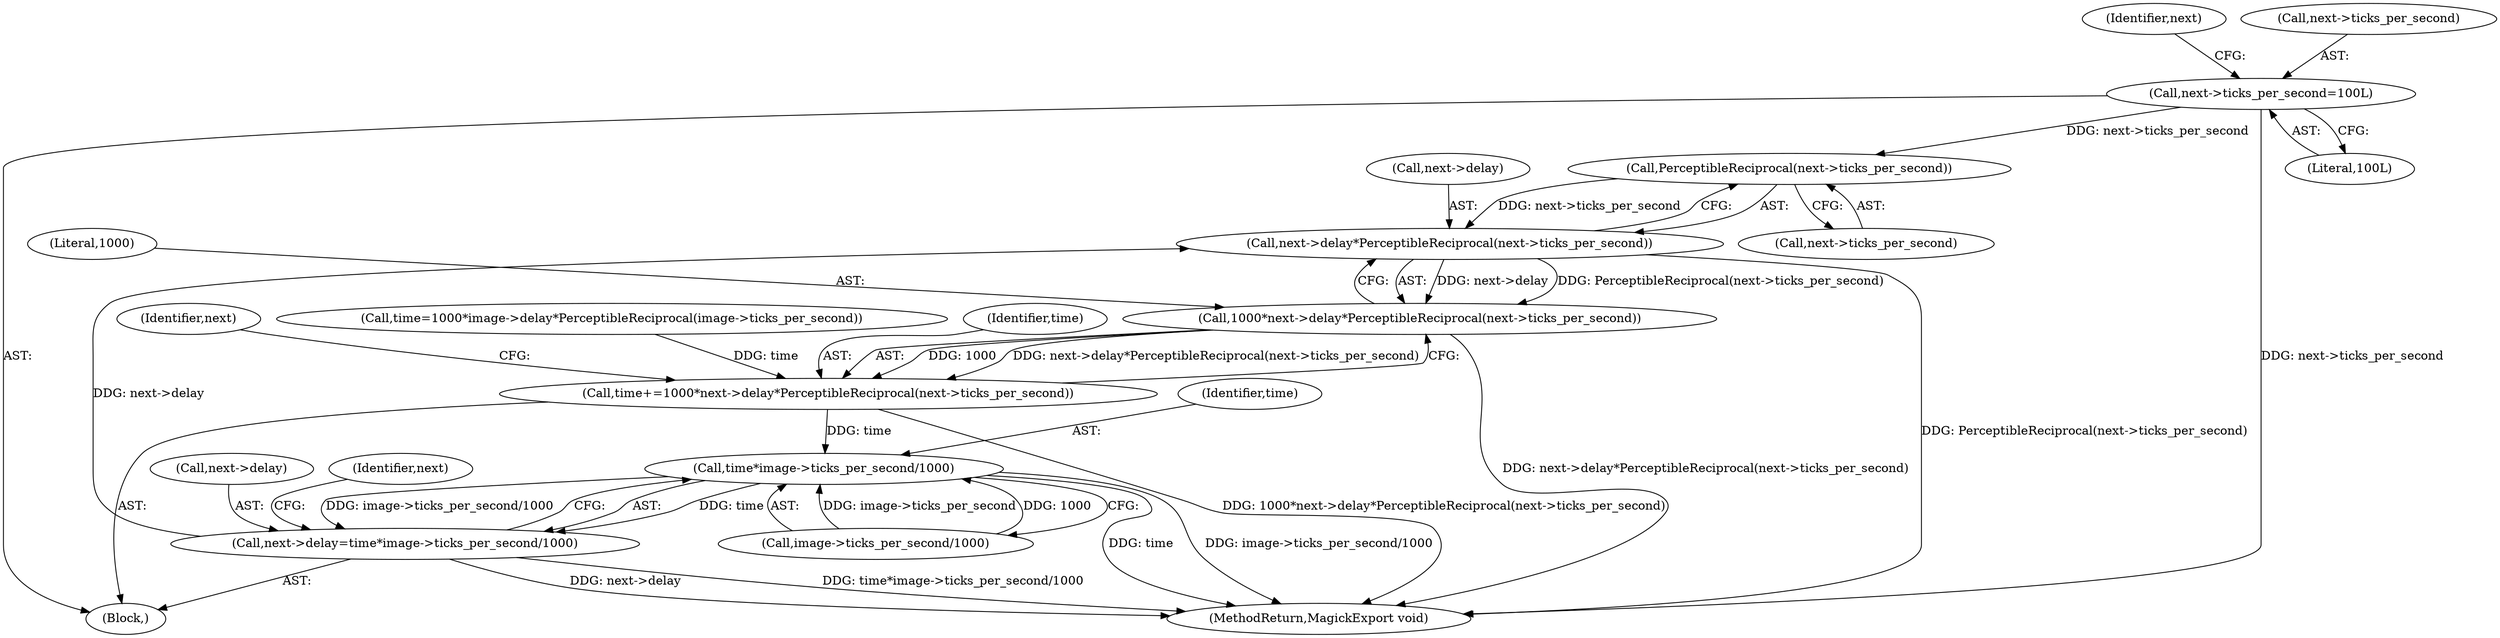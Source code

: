 digraph "0_ImageMagick6_1ddcf2e4f28029a888cadef2e757509ef5047ad8@pointer" {
"1000249" [label="(Call,next->ticks_per_second=100L)"];
"1000245" [label="(Call,PerceptibleReciprocal(next->ticks_per_second))"];
"1000241" [label="(Call,next->delay*PerceptibleReciprocal(next->ticks_per_second))"];
"1000239" [label="(Call,1000*next->delay*PerceptibleReciprocal(next->ticks_per_second))"];
"1000237" [label="(Call,time+=1000*next->delay*PerceptibleReciprocal(next->ticks_per_second))"];
"1000258" [label="(Call,time*image->ticks_per_second/1000)"];
"1000254" [label="(Call,next->delay=time*image->ticks_per_second/1000)"];
"1000260" [label="(Call,image->ticks_per_second/1000)"];
"1000241" [label="(Call,next->delay*PerceptibleReciprocal(next->ticks_per_second))"];
"1000254" [label="(Call,next->delay=time*image->ticks_per_second/1000)"];
"1000242" [label="(Call,next->delay)"];
"1000223" [label="(Block,)"];
"1000237" [label="(Call,time+=1000*next->delay*PerceptibleReciprocal(next->ticks_per_second))"];
"1000251" [label="(Identifier,next)"];
"1000245" [label="(Call,PerceptibleReciprocal(next->ticks_per_second))"];
"1000256" [label="(Identifier,next)"];
"1000286" [label="(MethodReturn,MagickExport void)"];
"1000249" [label="(Call,next->ticks_per_second=100L)"];
"1000225" [label="(Call,time=1000*image->delay*PerceptibleReciprocal(image->ticks_per_second))"];
"1000253" [label="(Literal,100L)"];
"1000267" [label="(Identifier,next)"];
"1000246" [label="(Call,next->ticks_per_second)"];
"1000240" [label="(Literal,1000)"];
"1000259" [label="(Identifier,time)"];
"1000238" [label="(Identifier,time)"];
"1000255" [label="(Call,next->delay)"];
"1000250" [label="(Call,next->ticks_per_second)"];
"1000258" [label="(Call,time*image->ticks_per_second/1000)"];
"1000239" [label="(Call,1000*next->delay*PerceptibleReciprocal(next->ticks_per_second))"];
"1000249" -> "1000223"  [label="AST: "];
"1000249" -> "1000253"  [label="CFG: "];
"1000250" -> "1000249"  [label="AST: "];
"1000253" -> "1000249"  [label="AST: "];
"1000256" -> "1000249"  [label="CFG: "];
"1000249" -> "1000286"  [label="DDG: next->ticks_per_second"];
"1000249" -> "1000245"  [label="DDG: next->ticks_per_second"];
"1000245" -> "1000241"  [label="AST: "];
"1000245" -> "1000246"  [label="CFG: "];
"1000246" -> "1000245"  [label="AST: "];
"1000241" -> "1000245"  [label="CFG: "];
"1000245" -> "1000241"  [label="DDG: next->ticks_per_second"];
"1000241" -> "1000239"  [label="AST: "];
"1000242" -> "1000241"  [label="AST: "];
"1000239" -> "1000241"  [label="CFG: "];
"1000241" -> "1000286"  [label="DDG: PerceptibleReciprocal(next->ticks_per_second)"];
"1000241" -> "1000239"  [label="DDG: next->delay"];
"1000241" -> "1000239"  [label="DDG: PerceptibleReciprocal(next->ticks_per_second)"];
"1000254" -> "1000241"  [label="DDG: next->delay"];
"1000239" -> "1000237"  [label="AST: "];
"1000240" -> "1000239"  [label="AST: "];
"1000237" -> "1000239"  [label="CFG: "];
"1000239" -> "1000286"  [label="DDG: next->delay*PerceptibleReciprocal(next->ticks_per_second)"];
"1000239" -> "1000237"  [label="DDG: 1000"];
"1000239" -> "1000237"  [label="DDG: next->delay*PerceptibleReciprocal(next->ticks_per_second)"];
"1000237" -> "1000223"  [label="AST: "];
"1000238" -> "1000237"  [label="AST: "];
"1000251" -> "1000237"  [label="CFG: "];
"1000237" -> "1000286"  [label="DDG: 1000*next->delay*PerceptibleReciprocal(next->ticks_per_second)"];
"1000225" -> "1000237"  [label="DDG: time"];
"1000237" -> "1000258"  [label="DDG: time"];
"1000258" -> "1000254"  [label="AST: "];
"1000258" -> "1000260"  [label="CFG: "];
"1000259" -> "1000258"  [label="AST: "];
"1000260" -> "1000258"  [label="AST: "];
"1000254" -> "1000258"  [label="CFG: "];
"1000258" -> "1000286"  [label="DDG: time"];
"1000258" -> "1000286"  [label="DDG: image->ticks_per_second/1000"];
"1000258" -> "1000254"  [label="DDG: time"];
"1000258" -> "1000254"  [label="DDG: image->ticks_per_second/1000"];
"1000260" -> "1000258"  [label="DDG: image->ticks_per_second"];
"1000260" -> "1000258"  [label="DDG: 1000"];
"1000254" -> "1000223"  [label="AST: "];
"1000255" -> "1000254"  [label="AST: "];
"1000267" -> "1000254"  [label="CFG: "];
"1000254" -> "1000286"  [label="DDG: time*image->ticks_per_second/1000"];
"1000254" -> "1000286"  [label="DDG: next->delay"];
}
